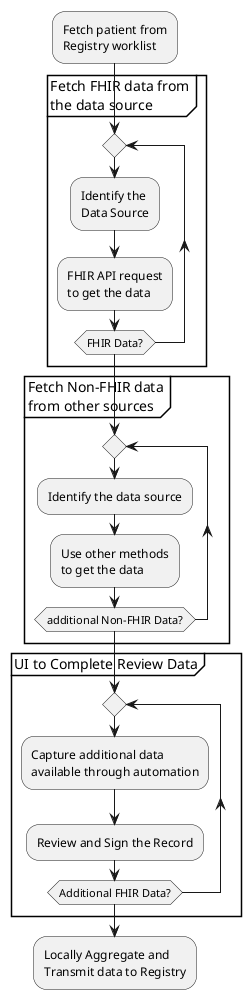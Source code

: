 @startuml
:Fetch patient from\nRegistry worklist;
partition "Fetch FHIR data from\nthe data source" {
    repeat
    :Identify the\nData Source;
    :FHIR API request\nto get the data;
    repeat while (FHIR Data?)
}

partition "Fetch Non-FHIR data\nfrom other sources" {
    repeat
    :Identify the data source;
    :Use other methods\nto get the data;
    repeat while (additional Non-FHIR Data?)
}

partition "UI to Complete Review Data" {
    repeat
    :Capture additional data\navailable through automation;
    :Review and Sign the Record;
    repeat while (Additional FHIR Data?)
}

:Locally Aggregate and\nTransmit data to Registry;
@enduml